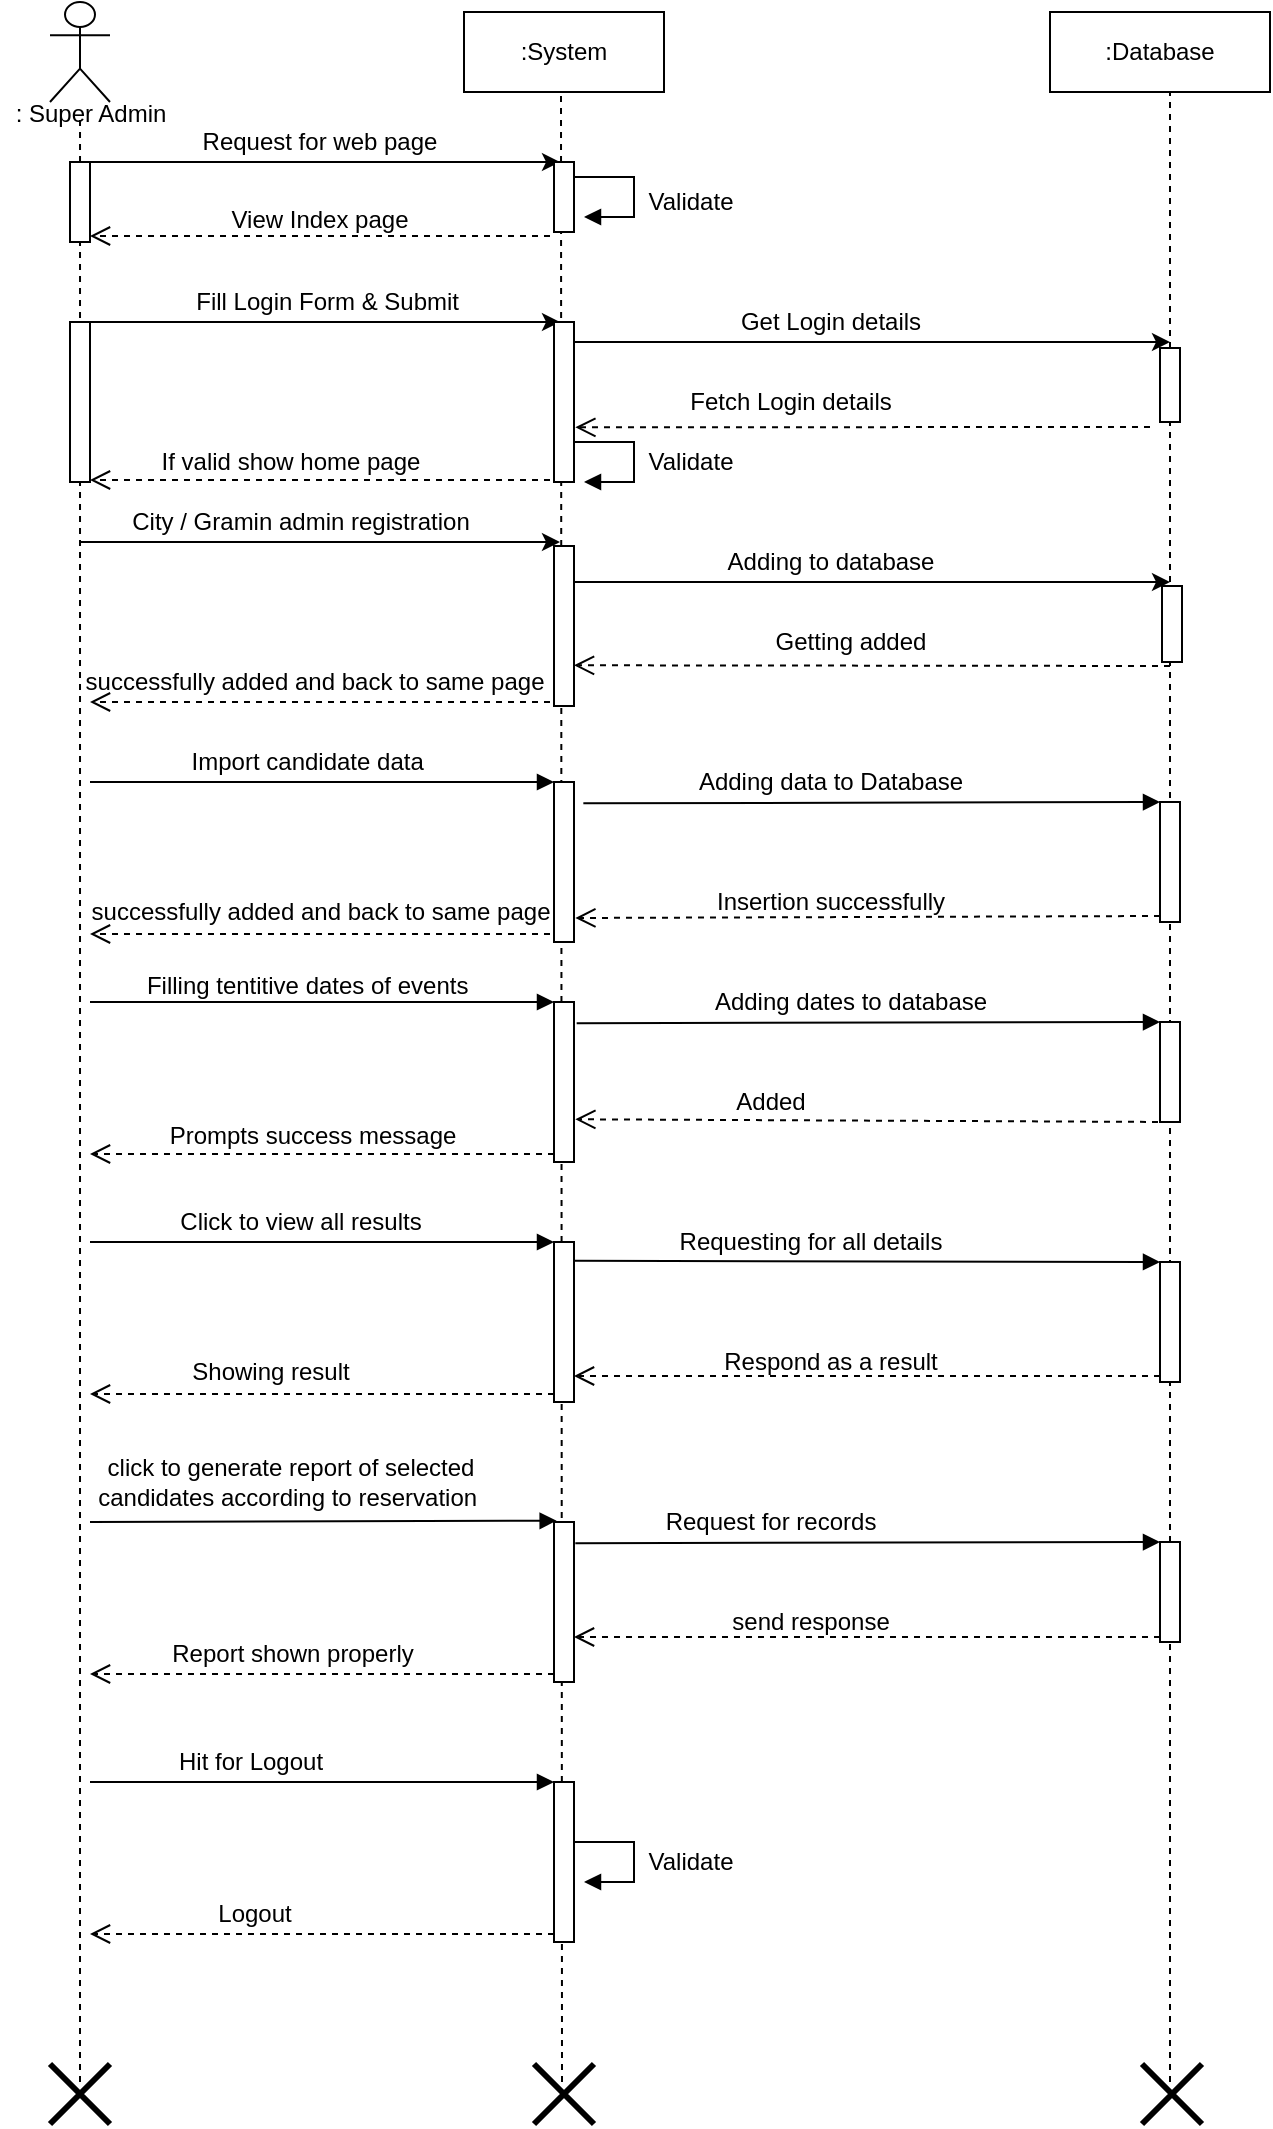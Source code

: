 <mxfile version="14.5.1" type="device"><diagram id="orFoUC1AYkfJohDlD0oB" name="Page-1"><mxGraphModel dx="782" dy="497" grid="1" gridSize="10" guides="1" tooltips="1" connect="1" arrows="1" fold="1" page="1" pageScale="1" pageWidth="850" pageHeight="1100" math="0" shadow="0"><root><mxCell id="0"/><mxCell id="1" parent="0"/><mxCell id="WsSLQGZDjj-UmESGqvsu-1" value="" style="shape=umlActor;verticalLabelPosition=bottom;verticalAlign=top;html=1;outlineConnect=0;" parent="1" vertex="1"><mxGeometry x="60" y="10" width="30" height="50" as="geometry"/></mxCell><mxCell id="WsSLQGZDjj-UmESGqvsu-2" value=":System" style="rounded=0;whiteSpace=wrap;html=1;" parent="1" vertex="1"><mxGeometry x="267" y="15" width="100" height="40" as="geometry"/></mxCell><mxCell id="WsSLQGZDjj-UmESGqvsu-3" value=":Database" style="rounded=0;whiteSpace=wrap;html=1;" parent="1" vertex="1"><mxGeometry x="560" y="15" width="110" height="40" as="geometry"/></mxCell><mxCell id="WsSLQGZDjj-UmESGqvsu-4" value="" style="endArrow=none;dashed=1;html=1;" parent="1" edge="1"><mxGeometry width="50" height="50" relative="1" as="geometry"><mxPoint x="75" y="1050" as="sourcePoint"/><mxPoint x="75.012" y="69" as="targetPoint"/><Array as="points"/></mxGeometry></mxCell><mxCell id="WsSLQGZDjj-UmESGqvsu-5" value="" style="endArrow=none;dashed=1;html=1;" parent="1" edge="1"><mxGeometry width="50" height="50" relative="1" as="geometry"><mxPoint x="316" y="1050" as="sourcePoint"/><mxPoint x="315.5" y="55" as="targetPoint"/><Array as="points"/></mxGeometry></mxCell><mxCell id="WsSLQGZDjj-UmESGqvsu-6" value="" style="endArrow=none;dashed=1;html=1;" parent="1" edge="1" source="XWqUr-esIadGU-8wBo2A-18"><mxGeometry width="50" height="50" relative="1" as="geometry"><mxPoint x="620" y="1065" as="sourcePoint"/><mxPoint x="620" y="55" as="targetPoint"/><Array as="points"/></mxGeometry></mxCell><mxCell id="XWqUr-esIadGU-8wBo2A-1" value="" style="endArrow=classic;html=1;" edge="1" parent="1"><mxGeometry width="50" height="50" relative="1" as="geometry"><mxPoint x="75" y="90" as="sourcePoint"/><mxPoint x="315" y="90" as="targetPoint"/></mxGeometry></mxCell><mxCell id="XWqUr-esIadGU-8wBo2A-2" value="" style="html=1;points=[];perimeter=orthogonalPerimeter;" vertex="1" parent="1"><mxGeometry x="312" y="90" width="10" height="35" as="geometry"/></mxCell><object label="return" id="XWqUr-esIadGU-8wBo2A-4"><mxCell style="html=1;verticalAlign=bottom;endArrow=open;dashed=1;endSize=8;fontStyle=0;noLabel=1;fontColor=none;" edge="1" parent="1"><mxGeometry x="-0.043" y="20" relative="1" as="geometry"><mxPoint x="310" y="127" as="sourcePoint"/><mxPoint x="80" y="127" as="targetPoint"/><mxPoint as="offset"/></mxGeometry></mxCell></object><mxCell id="XWqUr-esIadGU-8wBo2A-5" value="Request for web page" style="text;html=1;strokeColor=none;fillColor=none;align=center;verticalAlign=middle;whiteSpace=wrap;rounded=0;fontColor=none;" vertex="1" parent="1"><mxGeometry x="130" y="70" width="130" height="20" as="geometry"/></mxCell><mxCell id="XWqUr-esIadGU-8wBo2A-7" value="View Index page" style="text;html=1;strokeColor=none;fillColor=none;align=center;verticalAlign=middle;whiteSpace=wrap;rounded=0;fontColor=none;" vertex="1" parent="1"><mxGeometry x="130" y="109" width="130" height="20" as="geometry"/></mxCell><mxCell id="XWqUr-esIadGU-8wBo2A-8" value=": Super Admin" style="text;html=1;align=center;verticalAlign=middle;resizable=0;points=[];autosize=1;fontColor=none;" vertex="1" parent="1"><mxGeometry x="35" y="56" width="90" height="20" as="geometry"/></mxCell><mxCell id="XWqUr-esIadGU-8wBo2A-12" value="Validate" style="text;html=1;align=center;verticalAlign=middle;resizable=0;points=[];autosize=1;fontColor=none;" vertex="1" parent="1"><mxGeometry x="350" y="100" width="60" height="20" as="geometry"/></mxCell><mxCell id="XWqUr-esIadGU-8wBo2A-13" value="" style="endArrow=classic;html=1;" edge="1" parent="1"><mxGeometry width="50" height="50" relative="1" as="geometry"><mxPoint x="75" y="170" as="sourcePoint"/><mxPoint x="315" y="170" as="targetPoint"/></mxGeometry></mxCell><mxCell id="XWqUr-esIadGU-8wBo2A-14" value="Fill Login Form &amp;amp; Submit&amp;nbsp;" style="text;html=1;align=center;verticalAlign=middle;resizable=0;points=[];autosize=1;fontColor=none;" vertex="1" parent="1"><mxGeometry x="125" y="150" width="150" height="20" as="geometry"/></mxCell><mxCell id="XWqUr-esIadGU-8wBo2A-15" value="" style="html=1;points=[];perimeter=orthogonalPerimeter;fontColor=none;" vertex="1" parent="1"><mxGeometry x="312" y="170" width="10" height="80" as="geometry"/></mxCell><mxCell id="XWqUr-esIadGU-8wBo2A-16" value="" style="endArrow=classic;html=1;" edge="1" parent="1"><mxGeometry width="50" height="50" relative="1" as="geometry"><mxPoint x="322" y="180" as="sourcePoint"/><mxPoint x="620" y="180" as="targetPoint"/></mxGeometry></mxCell><mxCell id="XWqUr-esIadGU-8wBo2A-17" value="Get Login details" style="text;html=1;align=center;verticalAlign=middle;resizable=0;points=[];autosize=1;fontColor=none;" vertex="1" parent="1"><mxGeometry x="395" y="160" width="110" height="20" as="geometry"/></mxCell><mxCell id="XWqUr-esIadGU-8wBo2A-18" value="" style="html=1;points=[];perimeter=orthogonalPerimeter;fontColor=none;" vertex="1" parent="1"><mxGeometry x="615" y="183" width="10" height="37" as="geometry"/></mxCell><mxCell id="XWqUr-esIadGU-8wBo2A-19" value="" style="endArrow=none;dashed=1;html=1;" edge="1" parent="1" target="XWqUr-esIadGU-8wBo2A-18"><mxGeometry width="50" height="50" relative="1" as="geometry"><mxPoint x="620" y="1050" as="sourcePoint"/><mxPoint x="620" y="55" as="targetPoint"/><Array as="points"/></mxGeometry></mxCell><object label="return" id="XWqUr-esIadGU-8wBo2A-20"><mxCell style="html=1;verticalAlign=bottom;endArrow=open;dashed=1;endSize=8;fontStyle=0;noLabel=1;fontColor=none;entryX=1.067;entryY=0.658;entryDx=0;entryDy=0;entryPerimeter=0;" edge="1" parent="1" target="XWqUr-esIadGU-8wBo2A-15"><mxGeometry x="-0.043" y="20" relative="1" as="geometry"><mxPoint x="610" y="222.5" as="sourcePoint"/><mxPoint x="380" y="222.5" as="targetPoint"/><mxPoint as="offset"/></mxGeometry></mxCell></object><mxCell id="XWqUr-esIadGU-8wBo2A-21" value="Fetch Login details" style="text;html=1;align=center;verticalAlign=middle;resizable=0;points=[];autosize=1;fontColor=none;" vertex="1" parent="1"><mxGeometry x="370" y="200" width="120" height="20" as="geometry"/></mxCell><mxCell id="XWqUr-esIadGU-8wBo2A-23" value="Validate" style="text;html=1;align=center;verticalAlign=middle;resizable=0;points=[];autosize=1;fontColor=none;" vertex="1" parent="1"><mxGeometry x="350" y="230" width="60" height="20" as="geometry"/></mxCell><object label="return" id="XWqUr-esIadGU-8wBo2A-24"><mxCell style="html=1;verticalAlign=bottom;endArrow=open;dashed=1;endSize=8;fontStyle=0;noLabel=1;fontColor=none;" edge="1" parent="1"><mxGeometry x="-0.043" y="20" relative="1" as="geometry"><mxPoint x="310" y="249" as="sourcePoint"/><mxPoint x="80" y="249" as="targetPoint"/><mxPoint as="offset"/></mxGeometry></mxCell></object><mxCell id="XWqUr-esIadGU-8wBo2A-25" value="If valid show home page" style="text;html=1;align=center;verticalAlign=middle;resizable=0;points=[];autosize=1;fontColor=none;" vertex="1" parent="1"><mxGeometry x="110" y="230" width="140" height="20" as="geometry"/></mxCell><mxCell id="XWqUr-esIadGU-8wBo2A-26" value="" style="endArrow=classic;html=1;" edge="1" parent="1"><mxGeometry width="50" height="50" relative="1" as="geometry"><mxPoint x="75" y="280" as="sourcePoint"/><mxPoint x="315" y="280" as="targetPoint"/></mxGeometry></mxCell><mxCell id="XWqUr-esIadGU-8wBo2A-27" value="" style="html=1;points=[];perimeter=orthogonalPerimeter;fontColor=none;" vertex="1" parent="1"><mxGeometry x="70" y="90" width="10" height="40" as="geometry"/></mxCell><mxCell id="XWqUr-esIadGU-8wBo2A-28" value="" style="html=1;points=[];perimeter=orthogonalPerimeter;fontColor=none;" vertex="1" parent="1"><mxGeometry x="70" y="170" width="10" height="80" as="geometry"/></mxCell><mxCell id="XWqUr-esIadGU-8wBo2A-29" value="" style="html=1;points=[];perimeter=orthogonalPerimeter;fontColor=none;" vertex="1" parent="1"><mxGeometry x="312" y="282" width="10" height="80" as="geometry"/></mxCell><mxCell id="XWqUr-esIadGU-8wBo2A-30" value="City / Gramin admin registration" style="text;html=1;align=center;verticalAlign=middle;resizable=0;points=[];autosize=1;fontColor=none;" vertex="1" parent="1"><mxGeometry x="95" y="260" width="180" height="20" as="geometry"/></mxCell><mxCell id="XWqUr-esIadGU-8wBo2A-31" value="" style="endArrow=classic;html=1;" edge="1" parent="1"><mxGeometry width="50" height="50" relative="1" as="geometry"><mxPoint x="322" y="300" as="sourcePoint"/><mxPoint x="620" y="300" as="targetPoint"/></mxGeometry></mxCell><mxCell id="XWqUr-esIadGU-8wBo2A-32" value="Adding to database" style="text;html=1;align=center;verticalAlign=middle;resizable=0;points=[];autosize=1;fontColor=none;" vertex="1" parent="1"><mxGeometry x="390" y="280" width="120" height="20" as="geometry"/></mxCell><mxCell id="XWqUr-esIadGU-8wBo2A-33" value="" style="html=1;points=[];perimeter=orthogonalPerimeter;fontColor=none;" vertex="1" parent="1"><mxGeometry x="616" y="302" width="10" height="38" as="geometry"/></mxCell><object label="return" id="XWqUr-esIadGU-8wBo2A-34"><mxCell style="html=1;verticalAlign=bottom;endArrow=open;dashed=1;endSize=8;fontStyle=0;noLabel=1;fontColor=none;entryX=1.067;entryY=0.658;entryDx=0;entryDy=0;entryPerimeter=0;" edge="1" parent="1"><mxGeometry x="-0.043" y="20" relative="1" as="geometry"><mxPoint x="620" y="342" as="sourcePoint"/><mxPoint x="322.0" y="341.64" as="targetPoint"/><mxPoint as="offset"/></mxGeometry></mxCell></object><mxCell id="XWqUr-esIadGU-8wBo2A-35" value="Getting added" style="text;html=1;align=center;verticalAlign=middle;resizable=0;points=[];autosize=1;fontColor=none;" vertex="1" parent="1"><mxGeometry x="415" y="320" width="90" height="20" as="geometry"/></mxCell><object label="return" id="XWqUr-esIadGU-8wBo2A-36"><mxCell style="html=1;verticalAlign=bottom;endArrow=open;dashed=1;endSize=8;fontStyle=0;noLabel=1;fontColor=none;" edge="1" parent="1"><mxGeometry x="-0.043" y="20" relative="1" as="geometry"><mxPoint x="310" y="360" as="sourcePoint"/><mxPoint x="80" y="360" as="targetPoint"/><mxPoint as="offset"/></mxGeometry></mxCell></object><mxCell id="XWqUr-esIadGU-8wBo2A-37" value="successfully added and back to same page" style="text;html=1;align=center;verticalAlign=middle;resizable=0;points=[];autosize=1;fontColor=none;" vertex="1" parent="1"><mxGeometry x="72" y="340" width="240" height="20" as="geometry"/></mxCell><mxCell id="XWqUr-esIadGU-8wBo2A-38" value="" style="html=1;points=[];perimeter=orthogonalPerimeter;fontColor=none;" vertex="1" parent="1"><mxGeometry x="312" y="400" width="10" height="80" as="geometry"/></mxCell><mxCell id="XWqUr-esIadGU-8wBo2A-39" value="dispatch" style="html=1;verticalAlign=bottom;endArrow=block;entryX=0;entryY=0;noLabel=1;fontColor=none;" edge="1" target="XWqUr-esIadGU-8wBo2A-38" parent="1"><mxGeometry x="1" y="1028" relative="1" as="geometry"><mxPoint x="80" y="400" as="sourcePoint"/><mxPoint x="1028" y="1008" as="offset"/></mxGeometry></mxCell><mxCell id="XWqUr-esIadGU-8wBo2A-40" value="return" style="html=1;verticalAlign=bottom;endArrow=open;dashed=1;endSize=8;noLabel=1;fontColor=none;" edge="1" parent="1"><mxGeometry x="-1" y="-200" relative="1" as="geometry"><mxPoint x="80" y="476" as="targetPoint"/><mxPoint x="310" y="476" as="sourcePoint"/><mxPoint x="200" y="194" as="offset"/></mxGeometry></mxCell><mxCell id="XWqUr-esIadGU-8wBo2A-41" value="Import candidate data&amp;nbsp;" style="text;html=1;align=center;verticalAlign=middle;resizable=0;points=[];autosize=1;fontColor=none;" vertex="1" parent="1"><mxGeometry x="125" y="380" width="130" height="20" as="geometry"/></mxCell><mxCell id="XWqUr-esIadGU-8wBo2A-42" value="" style="html=1;points=[];perimeter=orthogonalPerimeter;fontColor=none;" vertex="1" parent="1"><mxGeometry x="615" y="410" width="10" height="60" as="geometry"/></mxCell><mxCell id="XWqUr-esIadGU-8wBo2A-43" value="dispatch" style="html=1;verticalAlign=bottom;endArrow=block;entryX=0;entryY=0;exitX=1.467;exitY=0.133;exitDx=0;exitDy=0;exitPerimeter=0;noLabel=1;fontColor=none;" edge="1" target="XWqUr-esIadGU-8wBo2A-42" parent="1" source="XWqUr-esIadGU-8wBo2A-38"><mxGeometry relative="1" as="geometry"><mxPoint x="545" y="410" as="sourcePoint"/></mxGeometry></mxCell><mxCell id="XWqUr-esIadGU-8wBo2A-44" value="return" style="html=1;verticalAlign=bottom;endArrow=open;dashed=1;endSize=8;exitX=0;exitY=0.95;entryX=1.067;entryY=0.85;entryDx=0;entryDy=0;entryPerimeter=0;noLabel=1;fontColor=none;" edge="1" source="XWqUr-esIadGU-8wBo2A-42" parent="1" target="XWqUr-esIadGU-8wBo2A-38"><mxGeometry relative="1" as="geometry"><mxPoint x="545" y="486" as="targetPoint"/></mxGeometry></mxCell><mxCell id="XWqUr-esIadGU-8wBo2A-45" value="Adding data to Database" style="text;html=1;align=center;verticalAlign=middle;resizable=0;points=[];autosize=1;fontColor=none;" vertex="1" parent="1"><mxGeometry x="375" y="390" width="150" height="20" as="geometry"/></mxCell><mxCell id="XWqUr-esIadGU-8wBo2A-46" value="Insertion successfully" style="text;html=1;align=center;verticalAlign=middle;resizable=0;points=[];autosize=1;fontColor=none;" vertex="1" parent="1"><mxGeometry x="385" y="450" width="130" height="20" as="geometry"/></mxCell><mxCell id="XWqUr-esIadGU-8wBo2A-47" value="successfully added and back to same page" style="text;html=1;align=center;verticalAlign=middle;resizable=0;points=[];autosize=1;fontColor=none;" vertex="1" parent="1"><mxGeometry x="75" y="455" width="240" height="20" as="geometry"/></mxCell><mxCell id="XWqUr-esIadGU-8wBo2A-48" value="" style="html=1;points=[];perimeter=orthogonalPerimeter;fontColor=none;" vertex="1" parent="1"><mxGeometry x="312" y="510" width="10" height="80" as="geometry"/></mxCell><mxCell id="XWqUr-esIadGU-8wBo2A-49" value="dispatch" style="html=1;verticalAlign=bottom;endArrow=block;entryX=0;entryY=0;noLabel=1;fontColor=none;" edge="1" target="XWqUr-esIadGU-8wBo2A-48" parent="1"><mxGeometry relative="1" as="geometry"><mxPoint x="80" y="510" as="sourcePoint"/></mxGeometry></mxCell><mxCell id="XWqUr-esIadGU-8wBo2A-50" value="return" style="html=1;verticalAlign=bottom;endArrow=open;dashed=1;endSize=8;exitX=0;exitY=0.95;noLabel=1;fontColor=none;" edge="1" source="XWqUr-esIadGU-8wBo2A-48" parent="1"><mxGeometry relative="1" as="geometry"><mxPoint x="80" y="586" as="targetPoint"/></mxGeometry></mxCell><mxCell id="XWqUr-esIadGU-8wBo2A-51" value="Filling tentitive dates of events&amp;nbsp;" style="text;html=1;align=center;verticalAlign=middle;resizable=0;points=[];autosize=1;fontColor=none;" vertex="1" parent="1"><mxGeometry x="100" y="492" width="180" height="20" as="geometry"/></mxCell><mxCell id="XWqUr-esIadGU-8wBo2A-52" value="" style="html=1;points=[];perimeter=orthogonalPerimeter;fontColor=none;" vertex="1" parent="1"><mxGeometry x="615" y="520" width="10" height="50" as="geometry"/></mxCell><mxCell id="XWqUr-esIadGU-8wBo2A-53" value="dispatch" style="html=1;verticalAlign=bottom;endArrow=block;entryX=0;entryY=0;exitX=1.133;exitY=0.133;exitDx=0;exitDy=0;exitPerimeter=0;noLabel=1;fontColor=none;" edge="1" target="XWqUr-esIadGU-8wBo2A-52" parent="1" source="XWqUr-esIadGU-8wBo2A-48"><mxGeometry relative="1" as="geometry"><mxPoint x="545" y="520" as="sourcePoint"/></mxGeometry></mxCell><mxCell id="XWqUr-esIadGU-8wBo2A-54" value="return" style="html=1;verticalAlign=bottom;endArrow=open;dashed=1;endSize=8;entryX=1.067;entryY=0.733;entryDx=0;entryDy=0;entryPerimeter=0;exitX=0.5;exitY=1;exitDx=0;exitDy=0;exitPerimeter=0;noLabel=1;fontColor=none;" edge="1" source="XWqUr-esIadGU-8wBo2A-52" parent="1" target="XWqUr-esIadGU-8wBo2A-48"><mxGeometry relative="1" as="geometry"><mxPoint x="545" y="596" as="targetPoint"/><mxPoint x="580" y="596" as="sourcePoint"/></mxGeometry></mxCell><mxCell id="XWqUr-esIadGU-8wBo2A-55" value="Adding dates to database" style="text;html=1;align=center;verticalAlign=middle;resizable=0;points=[];autosize=1;fontColor=none;" vertex="1" parent="1"><mxGeometry x="385" y="500" width="150" height="20" as="geometry"/></mxCell><mxCell id="XWqUr-esIadGU-8wBo2A-56" value="Added" style="text;html=1;align=center;verticalAlign=middle;resizable=0;points=[];autosize=1;fontColor=none;" vertex="1" parent="1"><mxGeometry x="395" y="550" width="50" height="20" as="geometry"/></mxCell><mxCell id="XWqUr-esIadGU-8wBo2A-57" value="Prompts success message" style="text;html=1;align=center;verticalAlign=middle;resizable=0;points=[];autosize=1;fontColor=none;" vertex="1" parent="1"><mxGeometry x="111" y="567" width="160" height="20" as="geometry"/></mxCell><mxCell id="XWqUr-esIadGU-8wBo2A-58" value="" style="points=[];perimeter=orthogonalPerimeter;html=1;noLabel=1;fontColor=none;" vertex="1" parent="1"><mxGeometry x="312" y="630" width="10" height="80" as="geometry"/></mxCell><mxCell id="XWqUr-esIadGU-8wBo2A-59" value="dispatch" style="verticalAlign=bottom;endArrow=block;entryX=0;entryY=0;html=1;noLabel=1;fontColor=none;" edge="1" target="XWqUr-esIadGU-8wBo2A-58" parent="1"><mxGeometry relative="1" as="geometry"><mxPoint x="80" y="630" as="sourcePoint"/></mxGeometry></mxCell><mxCell id="XWqUr-esIadGU-8wBo2A-60" value="return" style="verticalAlign=bottom;endArrow=open;dashed=1;endSize=8;exitX=0;exitY=0.95;html=1;noLabel=1;fontColor=none;" edge="1" source="XWqUr-esIadGU-8wBo2A-58" parent="1"><mxGeometry relative="1" as="geometry"><mxPoint x="80" y="706" as="targetPoint"/></mxGeometry></mxCell><mxCell id="XWqUr-esIadGU-8wBo2A-61" value="Click to view all results" style="text;html=1;align=center;verticalAlign=middle;resizable=0;points=[];autosize=1;fontColor=none;" vertex="1" parent="1"><mxGeometry x="115" y="610" width="140" height="20" as="geometry"/></mxCell><mxCell id="XWqUr-esIadGU-8wBo2A-62" value="" style="html=1;points=[];perimeter=orthogonalPerimeter;fontColor=none;" vertex="1" parent="1"><mxGeometry x="615" y="640" width="10" height="60" as="geometry"/></mxCell><mxCell id="XWqUr-esIadGU-8wBo2A-63" value="dispatch" style="html=1;verticalAlign=bottom;endArrow=block;entryX=0;entryY=0;exitX=1;exitY=0.117;exitDx=0;exitDy=0;exitPerimeter=0;noLabel=1;fontColor=none;" edge="1" target="XWqUr-esIadGU-8wBo2A-62" parent="1" source="XWqUr-esIadGU-8wBo2A-58"><mxGeometry relative="1" as="geometry"><mxPoint x="545" y="640" as="sourcePoint"/></mxGeometry></mxCell><mxCell id="XWqUr-esIadGU-8wBo2A-64" value="return" style="html=1;verticalAlign=bottom;endArrow=open;dashed=1;endSize=8;exitX=0;exitY=0.95;noLabel=1;fontColor=none;" edge="1" source="XWqUr-esIadGU-8wBo2A-62" parent="1" target="XWqUr-esIadGU-8wBo2A-58"><mxGeometry relative="1" as="geometry"><mxPoint x="545" y="716" as="targetPoint"/></mxGeometry></mxCell><mxCell id="XWqUr-esIadGU-8wBo2A-65" value="Requesting for all details" style="text;html=1;align=center;verticalAlign=middle;resizable=0;points=[];autosize=1;fontColor=none;" vertex="1" parent="1"><mxGeometry x="365" y="620" width="150" height="20" as="geometry"/></mxCell><mxCell id="XWqUr-esIadGU-8wBo2A-66" value="Respond as a result" style="text;html=1;align=center;verticalAlign=middle;resizable=0;points=[];autosize=1;fontColor=none;" vertex="1" parent="1"><mxGeometry x="390" y="680" width="120" height="20" as="geometry"/></mxCell><mxCell id="XWqUr-esIadGU-8wBo2A-67" value="Showing result" style="text;html=1;align=center;verticalAlign=middle;resizable=0;points=[];autosize=1;fontColor=none;" vertex="1" parent="1"><mxGeometry x="125" y="685" width="90" height="20" as="geometry"/></mxCell><mxCell id="XWqUr-esIadGU-8wBo2A-68" value="" style="html=1;points=[];perimeter=orthogonalPerimeter;noLabel=1;fontColor=none;" vertex="1" parent="1"><mxGeometry x="312" y="770" width="10" height="80" as="geometry"/></mxCell><mxCell id="XWqUr-esIadGU-8wBo2A-69" value="dispatch" style="html=1;verticalAlign=bottom;endArrow=block;entryX=0.133;entryY=-0.008;noLabel=1;fontColor=none;entryDx=0;entryDy=0;entryPerimeter=0;" edge="1" target="XWqUr-esIadGU-8wBo2A-68" parent="1"><mxGeometry relative="1" as="geometry"><mxPoint x="80" y="770" as="sourcePoint"/><mxPoint x="312" y="790" as="targetPoint"/></mxGeometry></mxCell><mxCell id="XWqUr-esIadGU-8wBo2A-70" value="return" style="html=1;verticalAlign=bottom;endArrow=open;dashed=1;endSize=8;exitX=0;exitY=0.95;noLabel=1;fontColor=none;" edge="1" parent="1"><mxGeometry relative="1" as="geometry"><mxPoint x="80" y="846" as="targetPoint"/><mxPoint x="312" y="846" as="sourcePoint"/></mxGeometry></mxCell><mxCell id="XWqUr-esIadGU-8wBo2A-71" value="click to generate report of selected &lt;br&gt;candidates according to reservation&amp;nbsp;" style="text;html=1;align=center;verticalAlign=middle;resizable=0;points=[];autosize=1;fontColor=none;" vertex="1" parent="1"><mxGeometry x="75" y="735" width="210" height="30" as="geometry"/></mxCell><mxCell id="XWqUr-esIadGU-8wBo2A-72" value="" style="html=1;points=[];perimeter=orthogonalPerimeter;fontColor=none;" vertex="1" parent="1"><mxGeometry x="615" y="780" width="10" height="50" as="geometry"/></mxCell><mxCell id="XWqUr-esIadGU-8wBo2A-73" value="dispatch" style="html=1;verticalAlign=bottom;endArrow=block;entryX=0;entryY=0;exitX=1.067;exitY=0.133;exitDx=0;exitDy=0;exitPerimeter=0;noLabel=1;fontColor=none;" edge="1" target="XWqUr-esIadGU-8wBo2A-72" parent="1" source="XWqUr-esIadGU-8wBo2A-68"><mxGeometry relative="1" as="geometry"><mxPoint x="545" y="760" as="sourcePoint"/></mxGeometry></mxCell><mxCell id="XWqUr-esIadGU-8wBo2A-74" value="return" style="html=1;verticalAlign=bottom;endArrow=open;dashed=1;endSize=8;exitX=0;exitY=0.95;noLabel=1;fontColor=none;" edge="1" parent="1"><mxGeometry relative="1" as="geometry"><mxPoint x="322" y="827.5" as="targetPoint"/><mxPoint x="615" y="827.5" as="sourcePoint"/></mxGeometry></mxCell><mxCell id="XWqUr-esIadGU-8wBo2A-75" value="Request for records" style="text;html=1;align=center;verticalAlign=middle;resizable=0;points=[];autosize=1;fontColor=none;" vertex="1" parent="1"><mxGeometry x="360" y="760" width="120" height="20" as="geometry"/></mxCell><mxCell id="XWqUr-esIadGU-8wBo2A-76" value="send response" style="text;html=1;align=center;verticalAlign=middle;resizable=0;points=[];autosize=1;fontColor=none;" vertex="1" parent="1"><mxGeometry x="395" y="810" width="90" height="20" as="geometry"/></mxCell><mxCell id="XWqUr-esIadGU-8wBo2A-77" value="Report shown properly" style="text;html=1;align=center;verticalAlign=middle;resizable=0;points=[];autosize=1;fontColor=none;" vertex="1" parent="1"><mxGeometry x="111" y="826" width="140" height="20" as="geometry"/></mxCell><mxCell id="XWqUr-esIadGU-8wBo2A-78" value="" style="html=1;points=[];perimeter=orthogonalPerimeter;fontColor=none;" vertex="1" parent="1"><mxGeometry x="312" y="900" width="10" height="80" as="geometry"/></mxCell><mxCell id="XWqUr-esIadGU-8wBo2A-79" value="dispatch" style="html=1;verticalAlign=bottom;endArrow=block;entryX=0;entryY=0;noLabel=1;fontColor=none;" edge="1" target="XWqUr-esIadGU-8wBo2A-78" parent="1"><mxGeometry relative="1" as="geometry"><mxPoint x="80" y="900" as="sourcePoint"/></mxGeometry></mxCell><mxCell id="XWqUr-esIadGU-8wBo2A-80" value="return" style="html=1;verticalAlign=bottom;endArrow=open;dashed=1;endSize=8;exitX=0;exitY=0.95;noLabel=1;fontColor=none;" edge="1" source="XWqUr-esIadGU-8wBo2A-78" parent="1"><mxGeometry relative="1" as="geometry"><mxPoint x="80" y="976" as="targetPoint"/></mxGeometry></mxCell><mxCell id="XWqUr-esIadGU-8wBo2A-82" value="self call" style="edgeStyle=orthogonalEdgeStyle;html=1;align=left;spacingLeft=2;endArrow=block;rounded=0;entryX=1;entryY=0;noLabel=1;fontColor=none;" edge="1" parent="1"><mxGeometry relative="1" as="geometry"><mxPoint x="322" y="930" as="sourcePoint"/><Array as="points"><mxPoint x="352" y="930"/></Array><mxPoint x="327" y="950" as="targetPoint"/></mxGeometry></mxCell><mxCell id="XWqUr-esIadGU-8wBo2A-83" value="Validate" style="text;html=1;align=center;verticalAlign=middle;resizable=0;points=[];autosize=1;fontColor=none;" vertex="1" parent="1"><mxGeometry x="350" y="930" width="60" height="20" as="geometry"/></mxCell><mxCell id="XWqUr-esIadGU-8wBo2A-84" value="Hit for Logout" style="text;html=1;align=center;verticalAlign=middle;resizable=0;points=[];autosize=1;fontColor=none;" vertex="1" parent="1"><mxGeometry x="115" y="880" width="90" height="20" as="geometry"/></mxCell><mxCell id="XWqUr-esIadGU-8wBo2A-85" value="Logout" style="text;html=1;align=center;verticalAlign=middle;resizable=0;points=[];autosize=1;fontColor=none;" vertex="1" parent="1"><mxGeometry x="137" y="956" width="50" height="20" as="geometry"/></mxCell><mxCell id="XWqUr-esIadGU-8wBo2A-86" value="" style="shape=umlDestroy;whiteSpace=wrap;html=1;strokeWidth=3;fontColor=none;" vertex="1" parent="1"><mxGeometry x="60" y="1041" width="30" height="30" as="geometry"/></mxCell><mxCell id="XWqUr-esIadGU-8wBo2A-87" value="" style="shape=umlDestroy;whiteSpace=wrap;html=1;strokeWidth=3;fontColor=none;" vertex="1" parent="1"><mxGeometry x="302" y="1041" width="30" height="30" as="geometry"/></mxCell><mxCell id="XWqUr-esIadGU-8wBo2A-88" value="" style="shape=umlDestroy;whiteSpace=wrap;html=1;strokeWidth=3;fontColor=none;" vertex="1" parent="1"><mxGeometry x="606" y="1041" width="30" height="30" as="geometry"/></mxCell><mxCell id="XWqUr-esIadGU-8wBo2A-89" value="self call" style="edgeStyle=orthogonalEdgeStyle;html=1;align=left;spacingLeft=2;endArrow=block;rounded=0;entryX=1;entryY=0;noLabel=1;fontColor=none;" edge="1" parent="1"><mxGeometry relative="1" as="geometry"><mxPoint x="322" y="230" as="sourcePoint"/><Array as="points"><mxPoint x="352" y="230"/><mxPoint x="352" y="250"/></Array><mxPoint x="327" y="250" as="targetPoint"/></mxGeometry></mxCell><mxCell id="XWqUr-esIadGU-8wBo2A-90" value="self call" style="edgeStyle=orthogonalEdgeStyle;html=1;align=left;spacingLeft=2;endArrow=block;rounded=0;entryX=1;entryY=0;noLabel=1;fontColor=none;" edge="1" parent="1"><mxGeometry relative="1" as="geometry"><mxPoint x="322" y="97.5" as="sourcePoint"/><Array as="points"><mxPoint x="352" y="97.5"/><mxPoint x="352" y="117.5"/></Array><mxPoint x="327" y="117.5" as="targetPoint"/></mxGeometry></mxCell></root></mxGraphModel></diagram></mxfile>